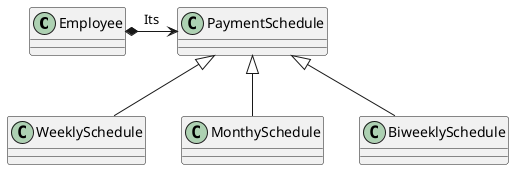 @startuml Employ
    Employee *-right-> PaymentSchedule : Its
    WeeklySchedule -up-|> PaymentSchedule
    MonthySchedule -up-|> PaymentSchedule
    BiweeklySchedule -up-|> PaymentSchedule
@enduml